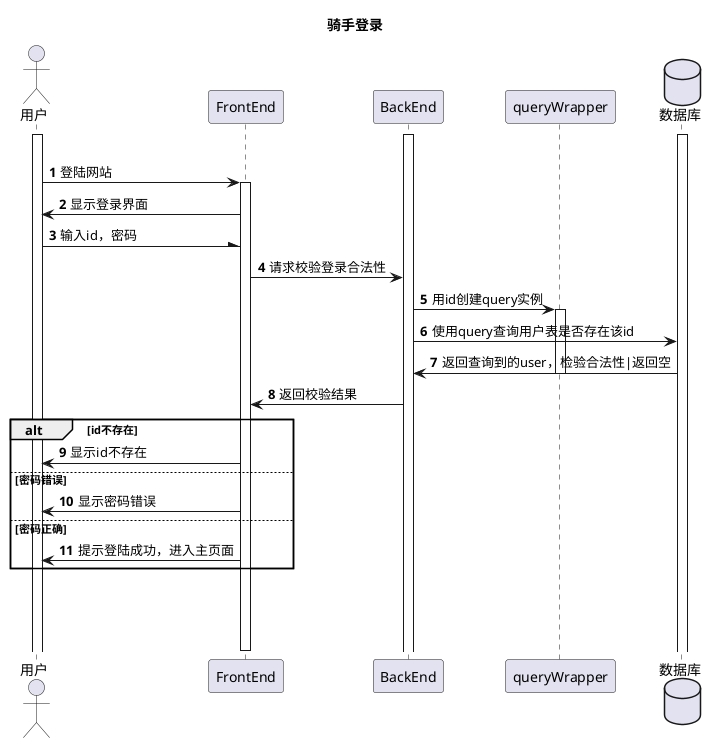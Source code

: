 @startuml
'https://plantuml.com/sequence-diagram
autonumber
title 骑手登录

actor 用户
activate 用户
participant FrontEnd order 2
participant BackEnd order 3
activate BackEnd
participant queryWrapper order 4
database 数据库 order 6

activate 数据库
|||
用户 -> FrontEnd:登陆网站
activate FrontEnd

FrontEnd ->用户:显示登录界面
用户 -\ FrontEnd:输入id，密码
FrontEnd -> BackEnd: 请求校验登录合法性
BackEnd -> queryWrapper:用id创建query实例
activate queryWrapper
BackEnd -> 数据库:使用query查询用户表是否存在该id
数据库 -> BackEnd:返回查询到的user，检验合法性|返回空
deactivate queryWrapper
BackEnd->FrontEnd:返回校验结果
alt id不存在
    FrontEnd ->用户:显示id不存在
else 密码错误
    FrontEnd ->用户:显示密码错误
else 密码正确
     FrontEnd ->用户:提示登陆成功，进入主页面
end
|||
|||
|||
deactivate FrontEnd
@enduml